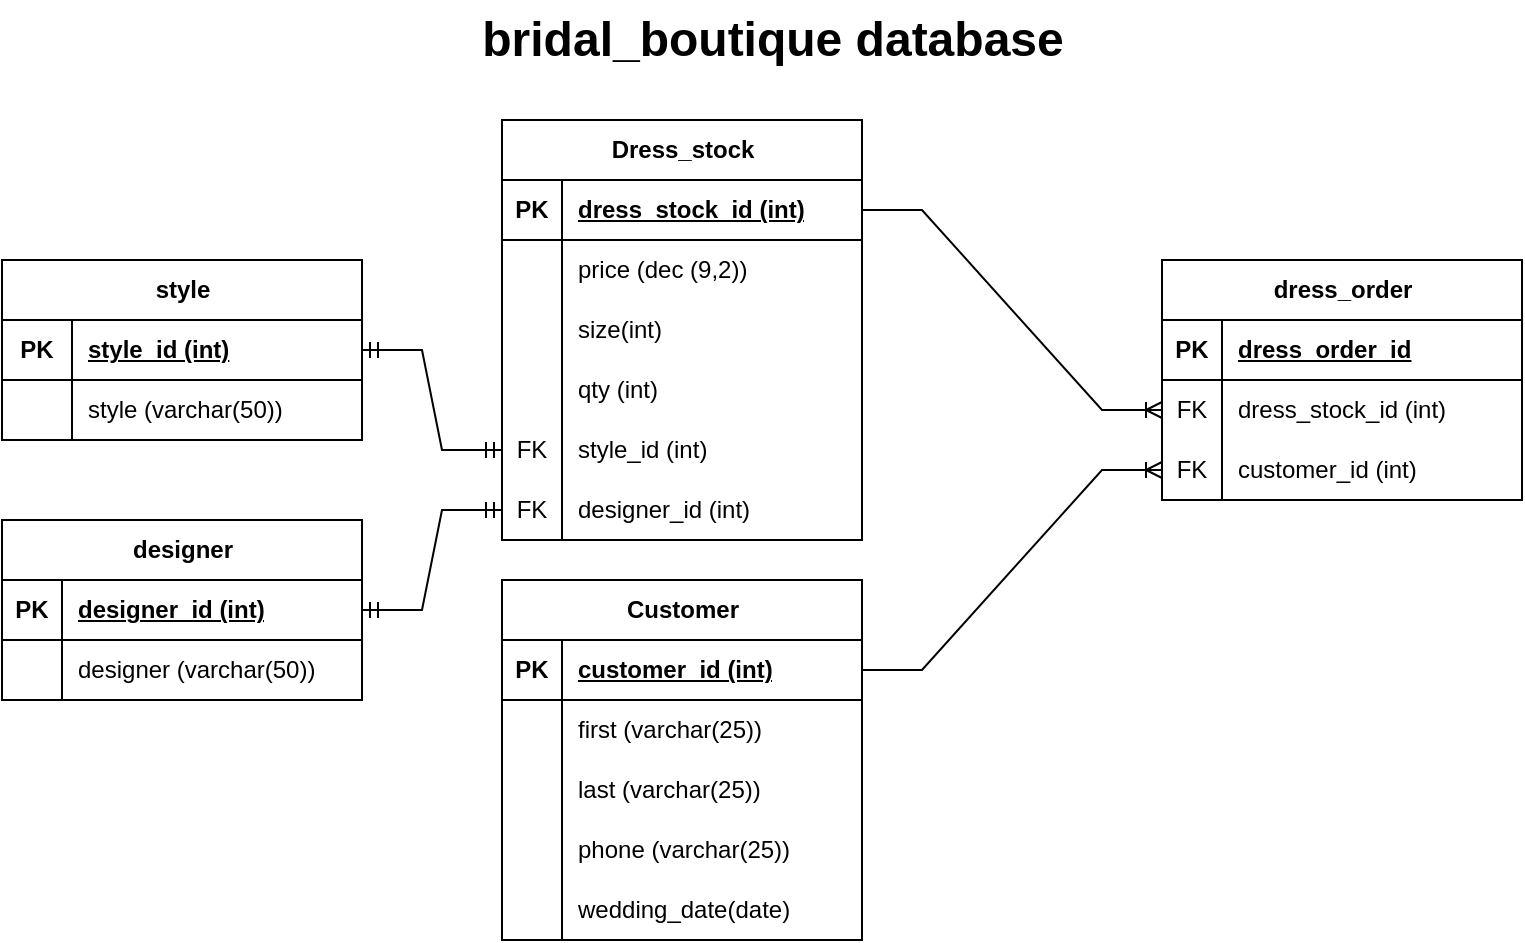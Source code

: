 <mxfile version="24.8.3">
  <diagram name="Page-1" id="ImnpyRd6NoUY-qdgZXaS">
    <mxGraphModel dx="1101" dy="558" grid="1" gridSize="10" guides="1" tooltips="1" connect="1" arrows="1" fold="1" page="1" pageScale="1" pageWidth="850" pageHeight="1100" math="0" shadow="0">
      <root>
        <mxCell id="0" />
        <mxCell id="1" parent="0" />
        <mxCell id="Ukn5TYY_zNy1XQwQXQ-i-3" value="Customer" style="shape=table;startSize=30;container=1;collapsible=1;childLayout=tableLayout;fixedRows=1;rowLines=0;fontStyle=1;align=center;resizeLast=1;html=1;fillColor=none;" vertex="1" parent="1">
          <mxGeometry x="290" y="300" width="180" height="180" as="geometry" />
        </mxCell>
        <mxCell id="Ukn5TYY_zNy1XQwQXQ-i-4" value="" style="shape=tableRow;horizontal=0;startSize=0;swimlaneHead=0;swimlaneBody=0;fillColor=none;collapsible=0;dropTarget=0;points=[[0,0.5],[1,0.5]];portConstraint=eastwest;top=0;left=0;right=0;bottom=1;" vertex="1" parent="Ukn5TYY_zNy1XQwQXQ-i-3">
          <mxGeometry y="30" width="180" height="30" as="geometry" />
        </mxCell>
        <mxCell id="Ukn5TYY_zNy1XQwQXQ-i-5" value="PK" style="shape=partialRectangle;connectable=0;fillColor=none;top=0;left=0;bottom=0;right=0;fontStyle=1;overflow=hidden;whiteSpace=wrap;html=1;" vertex="1" parent="Ukn5TYY_zNy1XQwQXQ-i-4">
          <mxGeometry width="30" height="30" as="geometry">
            <mxRectangle width="30" height="30" as="alternateBounds" />
          </mxGeometry>
        </mxCell>
        <mxCell id="Ukn5TYY_zNy1XQwQXQ-i-6" value="customer_id (int)" style="shape=partialRectangle;connectable=0;fillColor=none;top=0;left=0;bottom=0;right=0;align=left;spacingLeft=6;fontStyle=5;overflow=hidden;whiteSpace=wrap;html=1;" vertex="1" parent="Ukn5TYY_zNy1XQwQXQ-i-4">
          <mxGeometry x="30" width="150" height="30" as="geometry">
            <mxRectangle width="150" height="30" as="alternateBounds" />
          </mxGeometry>
        </mxCell>
        <mxCell id="Ukn5TYY_zNy1XQwQXQ-i-7" value="" style="shape=tableRow;horizontal=0;startSize=0;swimlaneHead=0;swimlaneBody=0;fillColor=none;collapsible=0;dropTarget=0;points=[[0,0.5],[1,0.5]];portConstraint=eastwest;top=0;left=0;right=0;bottom=0;" vertex="1" parent="Ukn5TYY_zNy1XQwQXQ-i-3">
          <mxGeometry y="60" width="180" height="30" as="geometry" />
        </mxCell>
        <mxCell id="Ukn5TYY_zNy1XQwQXQ-i-8" value="" style="shape=partialRectangle;connectable=0;fillColor=none;top=0;left=0;bottom=0;right=0;editable=1;overflow=hidden;whiteSpace=wrap;html=1;" vertex="1" parent="Ukn5TYY_zNy1XQwQXQ-i-7">
          <mxGeometry width="30" height="30" as="geometry">
            <mxRectangle width="30" height="30" as="alternateBounds" />
          </mxGeometry>
        </mxCell>
        <mxCell id="Ukn5TYY_zNy1XQwQXQ-i-9" value="first (varchar(25))" style="shape=partialRectangle;connectable=0;fillColor=none;top=0;left=0;bottom=0;right=0;align=left;spacingLeft=6;overflow=hidden;whiteSpace=wrap;html=1;" vertex="1" parent="Ukn5TYY_zNy1XQwQXQ-i-7">
          <mxGeometry x="30" width="150" height="30" as="geometry">
            <mxRectangle width="150" height="30" as="alternateBounds" />
          </mxGeometry>
        </mxCell>
        <mxCell id="Ukn5TYY_zNy1XQwQXQ-i-10" value="" style="shape=tableRow;horizontal=0;startSize=0;swimlaneHead=0;swimlaneBody=0;fillColor=none;collapsible=0;dropTarget=0;points=[[0,0.5],[1,0.5]];portConstraint=eastwest;top=0;left=0;right=0;bottom=0;" vertex="1" parent="Ukn5TYY_zNy1XQwQXQ-i-3">
          <mxGeometry y="90" width="180" height="30" as="geometry" />
        </mxCell>
        <mxCell id="Ukn5TYY_zNy1XQwQXQ-i-11" value="" style="shape=partialRectangle;connectable=0;fillColor=none;top=0;left=0;bottom=0;right=0;editable=1;overflow=hidden;whiteSpace=wrap;html=1;" vertex="1" parent="Ukn5TYY_zNy1XQwQXQ-i-10">
          <mxGeometry width="30" height="30" as="geometry">
            <mxRectangle width="30" height="30" as="alternateBounds" />
          </mxGeometry>
        </mxCell>
        <mxCell id="Ukn5TYY_zNy1XQwQXQ-i-12" value="last (varchar(25))" style="shape=partialRectangle;connectable=0;fillColor=none;top=0;left=0;bottom=0;right=0;align=left;spacingLeft=6;overflow=hidden;whiteSpace=wrap;html=1;" vertex="1" parent="Ukn5TYY_zNy1XQwQXQ-i-10">
          <mxGeometry x="30" width="150" height="30" as="geometry">
            <mxRectangle width="150" height="30" as="alternateBounds" />
          </mxGeometry>
        </mxCell>
        <mxCell id="Ukn5TYY_zNy1XQwQXQ-i-13" value="" style="shape=tableRow;horizontal=0;startSize=0;swimlaneHead=0;swimlaneBody=0;fillColor=none;collapsible=0;dropTarget=0;points=[[0,0.5],[1,0.5]];portConstraint=eastwest;top=0;left=0;right=0;bottom=0;" vertex="1" parent="Ukn5TYY_zNy1XQwQXQ-i-3">
          <mxGeometry y="120" width="180" height="30" as="geometry" />
        </mxCell>
        <mxCell id="Ukn5TYY_zNy1XQwQXQ-i-14" value="" style="shape=partialRectangle;connectable=0;fillColor=none;top=0;left=0;bottom=0;right=0;editable=1;overflow=hidden;whiteSpace=wrap;html=1;" vertex="1" parent="Ukn5TYY_zNy1XQwQXQ-i-13">
          <mxGeometry width="30" height="30" as="geometry">
            <mxRectangle width="30" height="30" as="alternateBounds" />
          </mxGeometry>
        </mxCell>
        <mxCell id="Ukn5TYY_zNy1XQwQXQ-i-15" value="phone (varchar(25))" style="shape=partialRectangle;connectable=0;fillColor=none;top=0;left=0;bottom=0;right=0;align=left;spacingLeft=6;overflow=hidden;whiteSpace=wrap;html=1;" vertex="1" parent="Ukn5TYY_zNy1XQwQXQ-i-13">
          <mxGeometry x="30" width="150" height="30" as="geometry">
            <mxRectangle width="150" height="30" as="alternateBounds" />
          </mxGeometry>
        </mxCell>
        <mxCell id="Ukn5TYY_zNy1XQwQXQ-i-45" value="" style="shape=tableRow;horizontal=0;startSize=0;swimlaneHead=0;swimlaneBody=0;fillColor=none;collapsible=0;dropTarget=0;points=[[0,0.5],[1,0.5]];portConstraint=eastwest;top=0;left=0;right=0;bottom=0;" vertex="1" parent="Ukn5TYY_zNy1XQwQXQ-i-3">
          <mxGeometry y="150" width="180" height="30" as="geometry" />
        </mxCell>
        <mxCell id="Ukn5TYY_zNy1XQwQXQ-i-46" value="" style="shape=partialRectangle;connectable=0;fillColor=none;top=0;left=0;bottom=0;right=0;editable=1;overflow=hidden;whiteSpace=wrap;html=1;" vertex="1" parent="Ukn5TYY_zNy1XQwQXQ-i-45">
          <mxGeometry width="30" height="30" as="geometry">
            <mxRectangle width="30" height="30" as="alternateBounds" />
          </mxGeometry>
        </mxCell>
        <mxCell id="Ukn5TYY_zNy1XQwQXQ-i-47" value="wedding_date(date)" style="shape=partialRectangle;connectable=0;fillColor=none;top=0;left=0;bottom=0;right=0;align=left;spacingLeft=6;overflow=hidden;whiteSpace=wrap;html=1;" vertex="1" parent="Ukn5TYY_zNy1XQwQXQ-i-45">
          <mxGeometry x="30" width="150" height="30" as="geometry">
            <mxRectangle width="150" height="30" as="alternateBounds" />
          </mxGeometry>
        </mxCell>
        <mxCell id="Ukn5TYY_zNy1XQwQXQ-i-16" value="Dress_stock" style="shape=table;startSize=30;container=1;collapsible=1;childLayout=tableLayout;fixedRows=1;rowLines=0;fontStyle=1;align=center;resizeLast=1;html=1;fillColor=none;" vertex="1" parent="1">
          <mxGeometry x="290" y="70" width="180" height="210" as="geometry" />
        </mxCell>
        <mxCell id="Ukn5TYY_zNy1XQwQXQ-i-17" value="" style="shape=tableRow;horizontal=0;startSize=0;swimlaneHead=0;swimlaneBody=0;fillColor=none;collapsible=0;dropTarget=0;points=[[0,0.5],[1,0.5]];portConstraint=eastwest;top=0;left=0;right=0;bottom=1;" vertex="1" parent="Ukn5TYY_zNy1XQwQXQ-i-16">
          <mxGeometry y="30" width="180" height="30" as="geometry" />
        </mxCell>
        <mxCell id="Ukn5TYY_zNy1XQwQXQ-i-18" value="PK" style="shape=partialRectangle;connectable=0;fillColor=none;top=0;left=0;bottom=0;right=0;fontStyle=1;overflow=hidden;whiteSpace=wrap;html=1;" vertex="1" parent="Ukn5TYY_zNy1XQwQXQ-i-17">
          <mxGeometry width="30" height="30" as="geometry">
            <mxRectangle width="30" height="30" as="alternateBounds" />
          </mxGeometry>
        </mxCell>
        <mxCell id="Ukn5TYY_zNy1XQwQXQ-i-19" value="dress_stock_id (int)" style="shape=partialRectangle;connectable=0;fillColor=none;top=0;left=0;bottom=0;right=0;align=left;spacingLeft=6;fontStyle=5;overflow=hidden;whiteSpace=wrap;html=1;" vertex="1" parent="Ukn5TYY_zNy1XQwQXQ-i-17">
          <mxGeometry x="30" width="150" height="30" as="geometry">
            <mxRectangle width="150" height="30" as="alternateBounds" />
          </mxGeometry>
        </mxCell>
        <mxCell id="Ukn5TYY_zNy1XQwQXQ-i-20" value="" style="shape=tableRow;horizontal=0;startSize=0;swimlaneHead=0;swimlaneBody=0;fillColor=none;collapsible=0;dropTarget=0;points=[[0,0.5],[1,0.5]];portConstraint=eastwest;top=0;left=0;right=0;bottom=0;" vertex="1" parent="Ukn5TYY_zNy1XQwQXQ-i-16">
          <mxGeometry y="60" width="180" height="30" as="geometry" />
        </mxCell>
        <mxCell id="Ukn5TYY_zNy1XQwQXQ-i-21" value="" style="shape=partialRectangle;connectable=0;fillColor=none;top=0;left=0;bottom=0;right=0;editable=1;overflow=hidden;whiteSpace=wrap;html=1;" vertex="1" parent="Ukn5TYY_zNy1XQwQXQ-i-20">
          <mxGeometry width="30" height="30" as="geometry">
            <mxRectangle width="30" height="30" as="alternateBounds" />
          </mxGeometry>
        </mxCell>
        <mxCell id="Ukn5TYY_zNy1XQwQXQ-i-22" value="price (dec (9,2))" style="shape=partialRectangle;connectable=0;fillColor=none;top=0;left=0;bottom=0;right=0;align=left;spacingLeft=6;overflow=hidden;whiteSpace=wrap;html=1;" vertex="1" parent="Ukn5TYY_zNy1XQwQXQ-i-20">
          <mxGeometry x="30" width="150" height="30" as="geometry">
            <mxRectangle width="150" height="30" as="alternateBounds" />
          </mxGeometry>
        </mxCell>
        <mxCell id="Ukn5TYY_zNy1XQwQXQ-i-23" value="" style="shape=tableRow;horizontal=0;startSize=0;swimlaneHead=0;swimlaneBody=0;fillColor=none;collapsible=0;dropTarget=0;points=[[0,0.5],[1,0.5]];portConstraint=eastwest;top=0;left=0;right=0;bottom=0;" vertex="1" parent="Ukn5TYY_zNy1XQwQXQ-i-16">
          <mxGeometry y="90" width="180" height="30" as="geometry" />
        </mxCell>
        <mxCell id="Ukn5TYY_zNy1XQwQXQ-i-24" value="" style="shape=partialRectangle;connectable=0;fillColor=none;top=0;left=0;bottom=0;right=0;editable=1;overflow=hidden;whiteSpace=wrap;html=1;" vertex="1" parent="Ukn5TYY_zNy1XQwQXQ-i-23">
          <mxGeometry width="30" height="30" as="geometry">
            <mxRectangle width="30" height="30" as="alternateBounds" />
          </mxGeometry>
        </mxCell>
        <mxCell id="Ukn5TYY_zNy1XQwQXQ-i-25" value="size(int)&lt;span style=&quot;white-space: pre;&quot;&gt;&#x9;&lt;/span&gt;&lt;span style=&quot;white-space: pre;&quot;&gt;&#x9;&lt;/span&gt;&lt;span style=&quot;white-space: pre;&quot;&gt;&#x9;&lt;/span&gt;&lt;span style=&quot;white-space: pre;&quot;&gt;&#x9;&lt;/span&gt;&lt;span style=&quot;white-space: pre;&quot;&gt;&#x9;&lt;/span&gt;" style="shape=partialRectangle;connectable=0;fillColor=none;top=0;left=0;bottom=0;right=0;align=left;spacingLeft=6;overflow=hidden;whiteSpace=wrap;html=1;" vertex="1" parent="Ukn5TYY_zNy1XQwQXQ-i-23">
          <mxGeometry x="30" width="150" height="30" as="geometry">
            <mxRectangle width="150" height="30" as="alternateBounds" />
          </mxGeometry>
        </mxCell>
        <mxCell id="Ukn5TYY_zNy1XQwQXQ-i-26" value="" style="shape=tableRow;horizontal=0;startSize=0;swimlaneHead=0;swimlaneBody=0;fillColor=none;collapsible=0;dropTarget=0;points=[[0,0.5],[1,0.5]];portConstraint=eastwest;top=0;left=0;right=0;bottom=0;" vertex="1" parent="Ukn5TYY_zNy1XQwQXQ-i-16">
          <mxGeometry y="120" width="180" height="30" as="geometry" />
        </mxCell>
        <mxCell id="Ukn5TYY_zNy1XQwQXQ-i-27" value="" style="shape=partialRectangle;connectable=0;fillColor=none;top=0;left=0;bottom=0;right=0;editable=1;overflow=hidden;whiteSpace=wrap;html=1;" vertex="1" parent="Ukn5TYY_zNy1XQwQXQ-i-26">
          <mxGeometry width="30" height="30" as="geometry">
            <mxRectangle width="30" height="30" as="alternateBounds" />
          </mxGeometry>
        </mxCell>
        <mxCell id="Ukn5TYY_zNy1XQwQXQ-i-28" value="qty (int)" style="shape=partialRectangle;connectable=0;fillColor=none;top=0;left=0;bottom=0;right=0;align=left;spacingLeft=6;overflow=hidden;whiteSpace=wrap;html=1;" vertex="1" parent="Ukn5TYY_zNy1XQwQXQ-i-26">
          <mxGeometry x="30" width="150" height="30" as="geometry">
            <mxRectangle width="150" height="30" as="alternateBounds" />
          </mxGeometry>
        </mxCell>
        <mxCell id="Ukn5TYY_zNy1XQwQXQ-i-48" value="" style="shape=tableRow;horizontal=0;startSize=0;swimlaneHead=0;swimlaneBody=0;fillColor=none;collapsible=0;dropTarget=0;points=[[0,0.5],[1,0.5]];portConstraint=eastwest;top=0;left=0;right=0;bottom=0;" vertex="1" parent="Ukn5TYY_zNy1XQwQXQ-i-16">
          <mxGeometry y="150" width="180" height="30" as="geometry" />
        </mxCell>
        <mxCell id="Ukn5TYY_zNy1XQwQXQ-i-49" value="FK" style="shape=partialRectangle;connectable=0;fillColor=none;top=0;left=0;bottom=0;right=0;editable=1;overflow=hidden;whiteSpace=wrap;html=1;" vertex="1" parent="Ukn5TYY_zNy1XQwQXQ-i-48">
          <mxGeometry width="30" height="30" as="geometry">
            <mxRectangle width="30" height="30" as="alternateBounds" />
          </mxGeometry>
        </mxCell>
        <mxCell id="Ukn5TYY_zNy1XQwQXQ-i-50" value="style_id (int)" style="shape=partialRectangle;connectable=0;fillColor=none;top=0;left=0;bottom=0;right=0;align=left;spacingLeft=6;overflow=hidden;whiteSpace=wrap;html=1;" vertex="1" parent="Ukn5TYY_zNy1XQwQXQ-i-48">
          <mxGeometry x="30" width="150" height="30" as="geometry">
            <mxRectangle width="150" height="30" as="alternateBounds" />
          </mxGeometry>
        </mxCell>
        <mxCell id="Ukn5TYY_zNy1XQwQXQ-i-111" value="" style="shape=tableRow;horizontal=0;startSize=0;swimlaneHead=0;swimlaneBody=0;fillColor=none;collapsible=0;dropTarget=0;points=[[0,0.5],[1,0.5]];portConstraint=eastwest;top=0;left=0;right=0;bottom=0;" vertex="1" parent="Ukn5TYY_zNy1XQwQXQ-i-16">
          <mxGeometry y="180" width="180" height="30" as="geometry" />
        </mxCell>
        <mxCell id="Ukn5TYY_zNy1XQwQXQ-i-112" value="FK" style="shape=partialRectangle;connectable=0;fillColor=none;top=0;left=0;bottom=0;right=0;editable=1;overflow=hidden;whiteSpace=wrap;html=1;" vertex="1" parent="Ukn5TYY_zNy1XQwQXQ-i-111">
          <mxGeometry width="30" height="30" as="geometry">
            <mxRectangle width="30" height="30" as="alternateBounds" />
          </mxGeometry>
        </mxCell>
        <mxCell id="Ukn5TYY_zNy1XQwQXQ-i-113" value="designer_id (int)" style="shape=partialRectangle;connectable=0;fillColor=none;top=0;left=0;bottom=0;right=0;align=left;spacingLeft=6;overflow=hidden;whiteSpace=wrap;html=1;" vertex="1" parent="Ukn5TYY_zNy1XQwQXQ-i-111">
          <mxGeometry x="30" width="150" height="30" as="geometry">
            <mxRectangle width="150" height="30" as="alternateBounds" />
          </mxGeometry>
        </mxCell>
        <mxCell id="Ukn5TYY_zNy1XQwQXQ-i-52" value="dress_order" style="shape=table;startSize=30;container=1;collapsible=1;childLayout=tableLayout;fixedRows=1;rowLines=0;fontStyle=1;align=center;resizeLast=1;html=1;fillColor=none;" vertex="1" parent="1">
          <mxGeometry x="620" y="140" width="180" height="120" as="geometry" />
        </mxCell>
        <mxCell id="Ukn5TYY_zNy1XQwQXQ-i-53" value="" style="shape=tableRow;horizontal=0;startSize=0;swimlaneHead=0;swimlaneBody=0;fillColor=none;collapsible=0;dropTarget=0;points=[[0,0.5],[1,0.5]];portConstraint=eastwest;top=0;left=0;right=0;bottom=1;" vertex="1" parent="Ukn5TYY_zNy1XQwQXQ-i-52">
          <mxGeometry y="30" width="180" height="30" as="geometry" />
        </mxCell>
        <mxCell id="Ukn5TYY_zNy1XQwQXQ-i-54" value="PK" style="shape=partialRectangle;connectable=0;fillColor=none;top=0;left=0;bottom=0;right=0;fontStyle=1;overflow=hidden;whiteSpace=wrap;html=1;" vertex="1" parent="Ukn5TYY_zNy1XQwQXQ-i-53">
          <mxGeometry width="30" height="30" as="geometry">
            <mxRectangle width="30" height="30" as="alternateBounds" />
          </mxGeometry>
        </mxCell>
        <mxCell id="Ukn5TYY_zNy1XQwQXQ-i-55" value="dress_order_id" style="shape=partialRectangle;connectable=0;fillColor=none;top=0;left=0;bottom=0;right=0;align=left;spacingLeft=6;fontStyle=5;overflow=hidden;whiteSpace=wrap;html=1;" vertex="1" parent="Ukn5TYY_zNy1XQwQXQ-i-53">
          <mxGeometry x="30" width="150" height="30" as="geometry">
            <mxRectangle width="150" height="30" as="alternateBounds" />
          </mxGeometry>
        </mxCell>
        <mxCell id="Ukn5TYY_zNy1XQwQXQ-i-56" value="" style="shape=tableRow;horizontal=0;startSize=0;swimlaneHead=0;swimlaneBody=0;fillColor=none;collapsible=0;dropTarget=0;points=[[0,0.5],[1,0.5]];portConstraint=eastwest;top=0;left=0;right=0;bottom=0;" vertex="1" parent="Ukn5TYY_zNy1XQwQXQ-i-52">
          <mxGeometry y="60" width="180" height="30" as="geometry" />
        </mxCell>
        <mxCell id="Ukn5TYY_zNy1XQwQXQ-i-57" value="FK" style="shape=partialRectangle;connectable=0;fillColor=none;top=0;left=0;bottom=0;right=0;editable=1;overflow=hidden;whiteSpace=wrap;html=1;" vertex="1" parent="Ukn5TYY_zNy1XQwQXQ-i-56">
          <mxGeometry width="30" height="30" as="geometry">
            <mxRectangle width="30" height="30" as="alternateBounds" />
          </mxGeometry>
        </mxCell>
        <mxCell id="Ukn5TYY_zNy1XQwQXQ-i-58" value="dress_stock_id (int)" style="shape=partialRectangle;connectable=0;fillColor=none;top=0;left=0;bottom=0;right=0;align=left;spacingLeft=6;overflow=hidden;whiteSpace=wrap;html=1;" vertex="1" parent="Ukn5TYY_zNy1XQwQXQ-i-56">
          <mxGeometry x="30" width="150" height="30" as="geometry">
            <mxRectangle width="150" height="30" as="alternateBounds" />
          </mxGeometry>
        </mxCell>
        <mxCell id="Ukn5TYY_zNy1XQwQXQ-i-59" value="" style="shape=tableRow;horizontal=0;startSize=0;swimlaneHead=0;swimlaneBody=0;fillColor=none;collapsible=0;dropTarget=0;points=[[0,0.5],[1,0.5]];portConstraint=eastwest;top=0;left=0;right=0;bottom=0;" vertex="1" parent="Ukn5TYY_zNy1XQwQXQ-i-52">
          <mxGeometry y="90" width="180" height="30" as="geometry" />
        </mxCell>
        <mxCell id="Ukn5TYY_zNy1XQwQXQ-i-60" value="FK" style="shape=partialRectangle;connectable=0;fillColor=none;top=0;left=0;bottom=0;right=0;editable=1;overflow=hidden;whiteSpace=wrap;html=1;" vertex="1" parent="Ukn5TYY_zNy1XQwQXQ-i-59">
          <mxGeometry width="30" height="30" as="geometry">
            <mxRectangle width="30" height="30" as="alternateBounds" />
          </mxGeometry>
        </mxCell>
        <mxCell id="Ukn5TYY_zNy1XQwQXQ-i-61" value="customer_id (int)" style="shape=partialRectangle;connectable=0;fillColor=none;top=0;left=0;bottom=0;right=0;align=left;spacingLeft=6;overflow=hidden;whiteSpace=wrap;html=1;" vertex="1" parent="Ukn5TYY_zNy1XQwQXQ-i-59">
          <mxGeometry x="30" width="150" height="30" as="geometry">
            <mxRectangle width="150" height="30" as="alternateBounds" />
          </mxGeometry>
        </mxCell>
        <mxCell id="Ukn5TYY_zNy1XQwQXQ-i-65" value="" style="edgeStyle=entityRelationEdgeStyle;fontSize=12;html=1;endArrow=ERoneToMany;rounded=0;exitX=1;exitY=0.5;exitDx=0;exitDy=0;entryX=0;entryY=0.5;entryDx=0;entryDy=0;" edge="1" parent="1" source="Ukn5TYY_zNy1XQwQXQ-i-4" target="Ukn5TYY_zNy1XQwQXQ-i-59">
          <mxGeometry width="100" height="100" relative="1" as="geometry">
            <mxPoint x="425" y="320" as="sourcePoint" />
            <mxPoint x="510" y="250" as="targetPoint" />
            <Array as="points">
              <mxPoint x="585" y="250" />
              <mxPoint x="455" y="260" />
              <mxPoint x="555" y="220" />
            </Array>
          </mxGeometry>
        </mxCell>
        <mxCell id="Ukn5TYY_zNy1XQwQXQ-i-69" value="designer" style="shape=table;startSize=30;container=1;collapsible=1;childLayout=tableLayout;fixedRows=1;rowLines=0;fontStyle=1;align=center;resizeLast=1;html=1;fillColor=none;" vertex="1" parent="1">
          <mxGeometry x="40" y="270" width="180" height="90" as="geometry" />
        </mxCell>
        <mxCell id="Ukn5TYY_zNy1XQwQXQ-i-70" value="" style="shape=tableRow;horizontal=0;startSize=0;swimlaneHead=0;swimlaneBody=0;fillColor=none;collapsible=0;dropTarget=0;points=[[0,0.5],[1,0.5]];portConstraint=eastwest;top=0;left=0;right=0;bottom=1;" vertex="1" parent="Ukn5TYY_zNy1XQwQXQ-i-69">
          <mxGeometry y="30" width="180" height="30" as="geometry" />
        </mxCell>
        <mxCell id="Ukn5TYY_zNy1XQwQXQ-i-71" value="PK" style="shape=partialRectangle;connectable=0;fillColor=none;top=0;left=0;bottom=0;right=0;fontStyle=1;overflow=hidden;whiteSpace=wrap;html=1;" vertex="1" parent="Ukn5TYY_zNy1XQwQXQ-i-70">
          <mxGeometry width="30" height="30" as="geometry">
            <mxRectangle width="30" height="30" as="alternateBounds" />
          </mxGeometry>
        </mxCell>
        <mxCell id="Ukn5TYY_zNy1XQwQXQ-i-72" value="designer_id (int)" style="shape=partialRectangle;connectable=0;fillColor=none;top=0;left=0;bottom=0;right=0;align=left;spacingLeft=6;fontStyle=5;overflow=hidden;whiteSpace=wrap;html=1;" vertex="1" parent="Ukn5TYY_zNy1XQwQXQ-i-70">
          <mxGeometry x="30" width="150" height="30" as="geometry">
            <mxRectangle width="150" height="30" as="alternateBounds" />
          </mxGeometry>
        </mxCell>
        <mxCell id="Ukn5TYY_zNy1XQwQXQ-i-73" value="" style="shape=tableRow;horizontal=0;startSize=0;swimlaneHead=0;swimlaneBody=0;fillColor=none;collapsible=0;dropTarget=0;points=[[0,0.5],[1,0.5]];portConstraint=eastwest;top=0;left=0;right=0;bottom=0;" vertex="1" parent="Ukn5TYY_zNy1XQwQXQ-i-69">
          <mxGeometry y="60" width="180" height="30" as="geometry" />
        </mxCell>
        <mxCell id="Ukn5TYY_zNy1XQwQXQ-i-74" value="" style="shape=partialRectangle;connectable=0;fillColor=none;top=0;left=0;bottom=0;right=0;editable=1;overflow=hidden;whiteSpace=wrap;html=1;" vertex="1" parent="Ukn5TYY_zNy1XQwQXQ-i-73">
          <mxGeometry width="30" height="30" as="geometry">
            <mxRectangle width="30" height="30" as="alternateBounds" />
          </mxGeometry>
        </mxCell>
        <mxCell id="Ukn5TYY_zNy1XQwQXQ-i-75" value="designer (varchar(50))" style="shape=partialRectangle;connectable=0;fillColor=none;top=0;left=0;bottom=0;right=0;align=left;spacingLeft=6;overflow=hidden;whiteSpace=wrap;html=1;" vertex="1" parent="Ukn5TYY_zNy1XQwQXQ-i-73">
          <mxGeometry x="30" width="150" height="30" as="geometry">
            <mxRectangle width="150" height="30" as="alternateBounds" />
          </mxGeometry>
        </mxCell>
        <mxCell id="Ukn5TYY_zNy1XQwQXQ-i-82" value="style" style="shape=table;startSize=30;container=1;collapsible=1;childLayout=tableLayout;fixedRows=1;rowLines=0;fontStyle=1;align=center;resizeLast=1;html=1;fillColor=none;" vertex="1" parent="1">
          <mxGeometry x="40" y="140" width="180" height="90" as="geometry" />
        </mxCell>
        <mxCell id="Ukn5TYY_zNy1XQwQXQ-i-83" value="" style="shape=tableRow;horizontal=0;startSize=0;swimlaneHead=0;swimlaneBody=0;fillColor=none;collapsible=0;dropTarget=0;points=[[0,0.5],[1,0.5]];portConstraint=eastwest;top=0;left=0;right=0;bottom=1;" vertex="1" parent="Ukn5TYY_zNy1XQwQXQ-i-82">
          <mxGeometry y="30" width="180" height="30" as="geometry" />
        </mxCell>
        <mxCell id="Ukn5TYY_zNy1XQwQXQ-i-84" value="PK" style="shape=partialRectangle;connectable=0;fillColor=none;top=0;left=0;bottom=0;right=0;fontStyle=1;overflow=hidden;whiteSpace=wrap;html=1;" vertex="1" parent="Ukn5TYY_zNy1XQwQXQ-i-83">
          <mxGeometry width="35" height="30" as="geometry">
            <mxRectangle width="35" height="30" as="alternateBounds" />
          </mxGeometry>
        </mxCell>
        <mxCell id="Ukn5TYY_zNy1XQwQXQ-i-85" value="style_id (int)" style="shape=partialRectangle;connectable=0;fillColor=none;top=0;left=0;bottom=0;right=0;align=left;spacingLeft=6;fontStyle=5;overflow=hidden;whiteSpace=wrap;html=1;" vertex="1" parent="Ukn5TYY_zNy1XQwQXQ-i-83">
          <mxGeometry x="35" width="145" height="30" as="geometry">
            <mxRectangle width="145" height="30" as="alternateBounds" />
          </mxGeometry>
        </mxCell>
        <mxCell id="Ukn5TYY_zNy1XQwQXQ-i-86" value="" style="shape=tableRow;horizontal=0;startSize=0;swimlaneHead=0;swimlaneBody=0;fillColor=none;collapsible=0;dropTarget=0;points=[[0,0.5],[1,0.5]];portConstraint=eastwest;top=0;left=0;right=0;bottom=0;" vertex="1" parent="Ukn5TYY_zNy1XQwQXQ-i-82">
          <mxGeometry y="60" width="180" height="30" as="geometry" />
        </mxCell>
        <mxCell id="Ukn5TYY_zNy1XQwQXQ-i-87" value="" style="shape=partialRectangle;connectable=0;fillColor=none;top=0;left=0;bottom=0;right=0;editable=1;overflow=hidden;whiteSpace=wrap;html=1;" vertex="1" parent="Ukn5TYY_zNy1XQwQXQ-i-86">
          <mxGeometry width="35" height="30" as="geometry">
            <mxRectangle width="35" height="30" as="alternateBounds" />
          </mxGeometry>
        </mxCell>
        <mxCell id="Ukn5TYY_zNy1XQwQXQ-i-88" value="style (varchar(50))" style="shape=partialRectangle;connectable=0;fillColor=none;top=0;left=0;bottom=0;right=0;align=left;spacingLeft=6;overflow=hidden;whiteSpace=wrap;html=1;" vertex="1" parent="Ukn5TYY_zNy1XQwQXQ-i-86">
          <mxGeometry x="35" width="145" height="30" as="geometry">
            <mxRectangle width="145" height="30" as="alternateBounds" />
          </mxGeometry>
        </mxCell>
        <mxCell id="Ukn5TYY_zNy1XQwQXQ-i-115" value="" style="edgeStyle=entityRelationEdgeStyle;fontSize=12;html=1;endArrow=ERoneToMany;rounded=0;exitX=1;exitY=0.5;exitDx=0;exitDy=0;entryX=0;entryY=0.5;entryDx=0;entryDy=0;" edge="1" parent="1" source="Ukn5TYY_zNy1XQwQXQ-i-17" target="Ukn5TYY_zNy1XQwQXQ-i-56">
          <mxGeometry width="100" height="100" relative="1" as="geometry">
            <mxPoint x="480" y="110" as="sourcePoint" />
            <mxPoint x="580" y="10" as="targetPoint" />
          </mxGeometry>
        </mxCell>
        <mxCell id="Ukn5TYY_zNy1XQwQXQ-i-116" value="" style="edgeStyle=entityRelationEdgeStyle;fontSize=12;html=1;endArrow=ERmandOne;startArrow=ERmandOne;rounded=0;exitX=1;exitY=0.5;exitDx=0;exitDy=0;entryX=0;entryY=0.5;entryDx=0;entryDy=0;" edge="1" parent="1" source="Ukn5TYY_zNy1XQwQXQ-i-83" target="Ukn5TYY_zNy1XQwQXQ-i-48">
          <mxGeometry width="100" height="100" relative="1" as="geometry">
            <mxPoint x="230" y="180" as="sourcePoint" />
            <mxPoint x="330" y="80" as="targetPoint" />
          </mxGeometry>
        </mxCell>
        <mxCell id="Ukn5TYY_zNy1XQwQXQ-i-118" value="" style="edgeStyle=entityRelationEdgeStyle;fontSize=12;html=1;endArrow=ERmandOne;startArrow=ERmandOne;rounded=0;exitX=1;exitY=0.5;exitDx=0;exitDy=0;entryX=0;entryY=0.5;entryDx=0;entryDy=0;" edge="1" parent="1" source="Ukn5TYY_zNy1XQwQXQ-i-70" target="Ukn5TYY_zNy1XQwQXQ-i-111">
          <mxGeometry width="100" height="100" relative="1" as="geometry">
            <mxPoint x="320" y="290" as="sourcePoint" />
            <mxPoint x="420" y="190" as="targetPoint" />
          </mxGeometry>
        </mxCell>
        <mxCell id="Ukn5TYY_zNy1XQwQXQ-i-119" value="bridal_boutique database" style="text;strokeColor=none;fillColor=none;html=1;fontSize=24;fontStyle=1;verticalAlign=middle;align=center;" vertex="1" parent="1">
          <mxGeometry x="260" y="10" width="330" height="40" as="geometry" />
        </mxCell>
      </root>
    </mxGraphModel>
  </diagram>
</mxfile>
